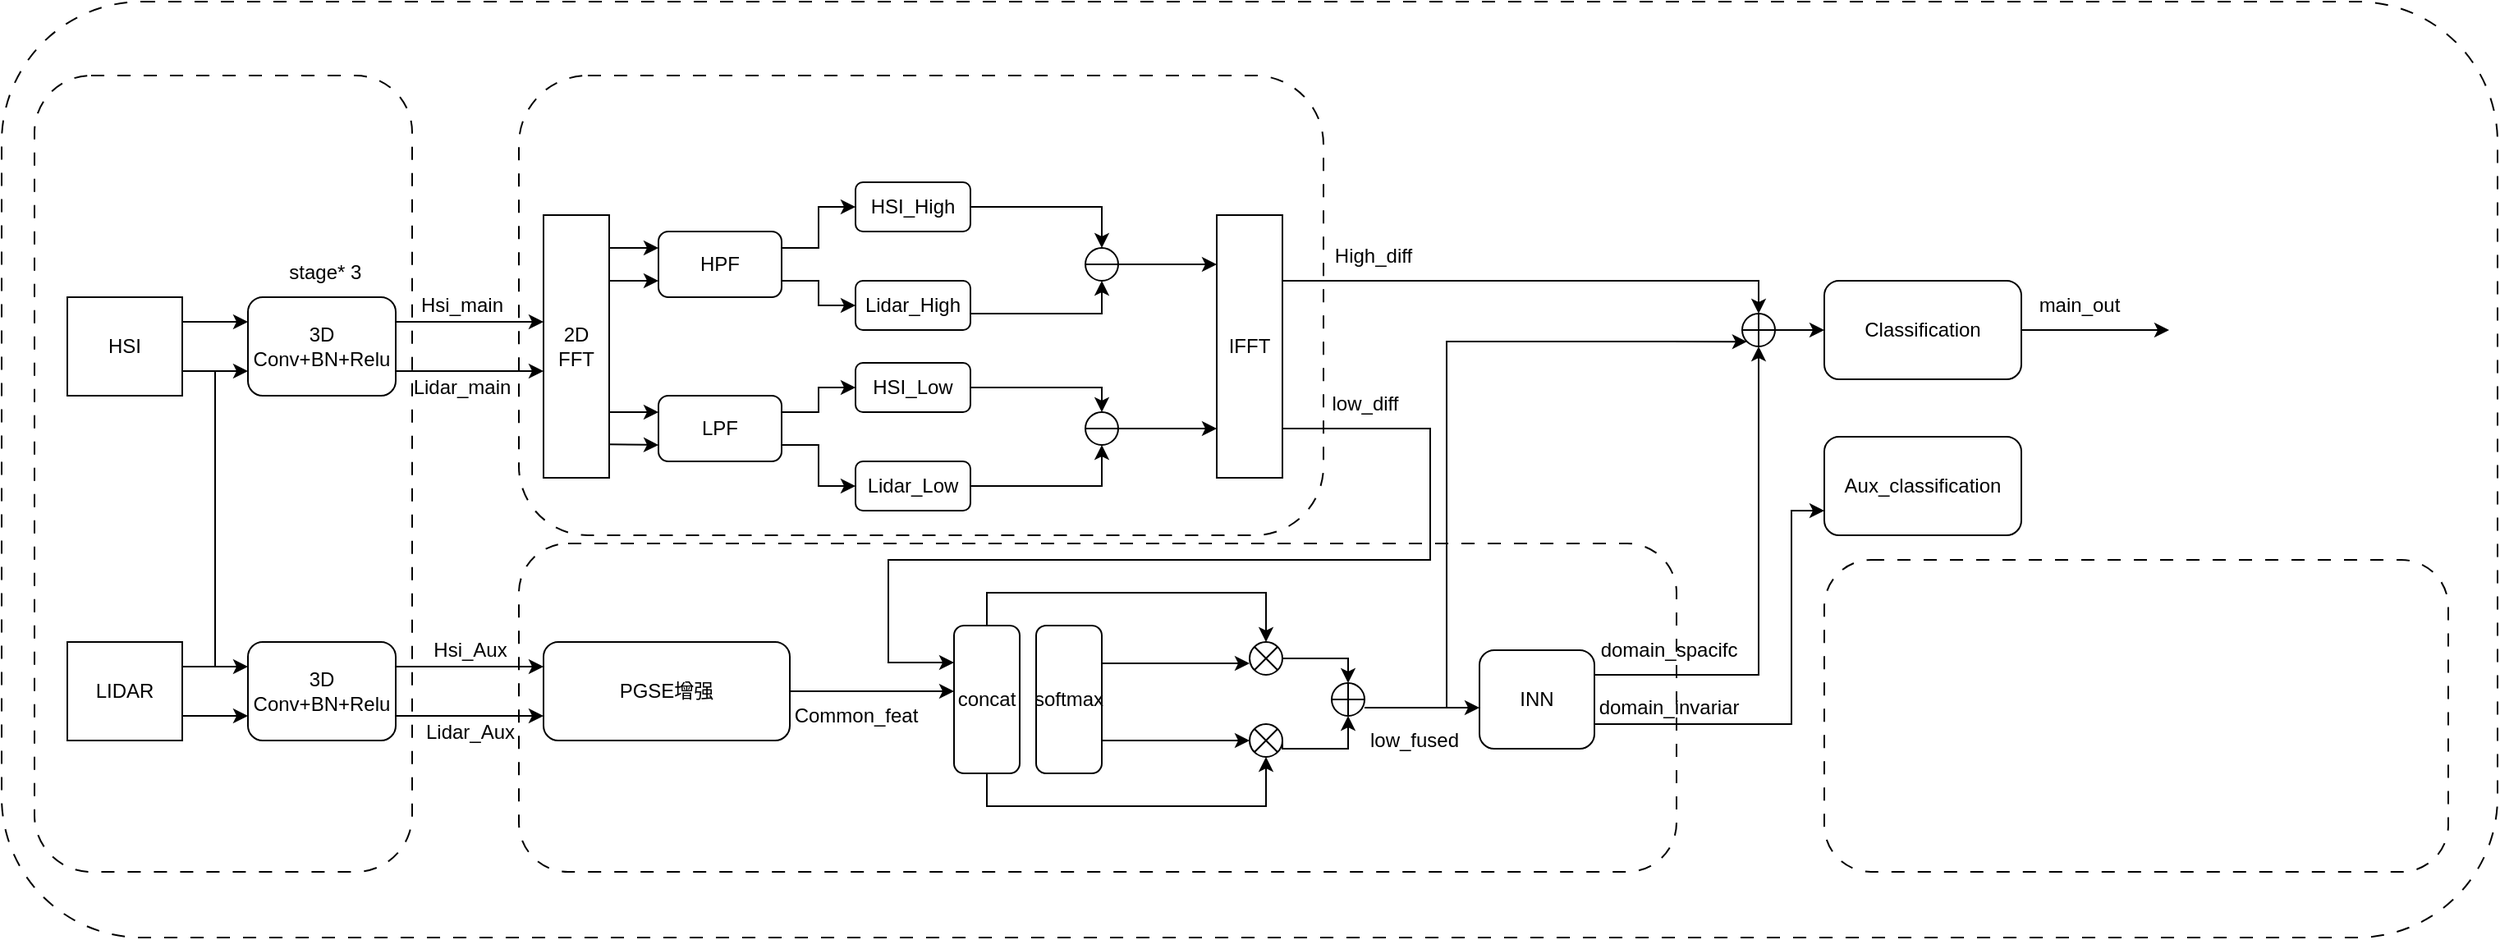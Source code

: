 <mxfile version="28.2.3">
  <diagram name="第 1 页" id="kepm6H9XeUZwfRZU9IKG">
    <mxGraphModel dx="2121" dy="1061" grid="1" gridSize="10" guides="1" tooltips="1" connect="1" arrows="1" fold="1" page="0" pageScale="1" pageWidth="827" pageHeight="1169" math="0" shadow="0">
      <root>
        <mxCell id="0" />
        <mxCell id="1" parent="0" />
        <mxCell id="yN0ZqS6E7n7FuofRWHTt-125" value="" style="rounded=1;whiteSpace=wrap;html=1;glass=0;dashed=1;dashPattern=8 8;" vertex="1" parent="1">
          <mxGeometry x="-170" width="1520" height="570" as="geometry" />
        </mxCell>
        <mxCell id="yN0ZqS6E7n7FuofRWHTt-117" value="Aux_classification" style="whiteSpace=wrap;html=1;rounded=1;glass=0;strokeColor=default;align=center;verticalAlign=middle;fontFamily=Helvetica;fontSize=12;fontColor=default;fillColor=default;" vertex="1" parent="1">
          <mxGeometry x="940" y="265" width="120" height="60" as="geometry" />
        </mxCell>
        <mxCell id="yN0ZqS6E7n7FuofRWHTt-26" value="" style="rounded=1;whiteSpace=wrap;html=1;glass=0;dashed=1;dashPattern=8 8;" vertex="1" parent="1">
          <mxGeometry x="145" y="330" width="705" height="200" as="geometry" />
        </mxCell>
        <mxCell id="yN0ZqS6E7n7FuofRWHTt-124" value="" style="rounded=1;whiteSpace=wrap;html=1;glass=0;dashed=1;dashPattern=8 8;" vertex="1" parent="1">
          <mxGeometry x="-150" y="45" width="230" height="485" as="geometry" />
        </mxCell>
        <mxCell id="yN0ZqS6E7n7FuofRWHTt-141" style="edgeStyle=orthogonalEdgeStyle;rounded=0;orthogonalLoop=1;jettySize=auto;html=1;exitX=1;exitY=0.5;exitDx=0;exitDy=0;fontFamily=Helvetica;fontSize=12;fontColor=default;" edge="1" parent="1" source="yN0ZqS6E7n7FuofRWHTt-116">
          <mxGeometry relative="1" as="geometry">
            <mxPoint x="1150" y="200" as="targetPoint" />
          </mxGeometry>
        </mxCell>
        <mxCell id="yN0ZqS6E7n7FuofRWHTt-116" value="Classification" style="whiteSpace=wrap;html=1;rounded=1;glass=0;strokeColor=default;align=center;verticalAlign=middle;fontFamily=Helvetica;fontSize=12;fontColor=default;fillColor=default;" vertex="1" parent="1">
          <mxGeometry x="940" y="170" width="120" height="60" as="geometry" />
        </mxCell>
        <mxCell id="yN0ZqS6E7n7FuofRWHTt-93" style="rounded=0;orthogonalLoop=1;jettySize=auto;html=1;exitX=1;exitY=0.5;exitDx=0;exitDy=0;entryX=0.5;entryY=0;entryDx=0;entryDy=0;fontFamily=Helvetica;fontSize=12;fontColor=default;" edge="1" parent="1" source="yN0ZqS6E7n7FuofRWHTt-84" target="yN0ZqS6E7n7FuofRWHTt-92">
          <mxGeometry relative="1" as="geometry">
            <Array as="points">
              <mxPoint x="640" y="400" />
              <mxPoint x="650" y="400" />
            </Array>
          </mxGeometry>
        </mxCell>
        <mxCell id="yN0ZqS6E7n7FuofRWHTt-84" value="" style="shape=sumEllipse;perimeter=ellipsePerimeter;whiteSpace=wrap;html=1;backgroundOutline=1;rounded=1;glass=0;strokeColor=default;align=center;verticalAlign=middle;fontFamily=Helvetica;fontSize=12;fontColor=default;fillColor=default;" vertex="1" parent="1">
          <mxGeometry x="590" y="390" width="20" height="20" as="geometry" />
        </mxCell>
        <mxCell id="yN0ZqS6E7n7FuofRWHTt-22" value="" style="rounded=1;whiteSpace=wrap;html=1;glass=0;dashed=1;dashPattern=8 8;" vertex="1" parent="1">
          <mxGeometry x="145" y="45" width="490" height="280" as="geometry" />
        </mxCell>
        <mxCell id="yN0ZqS6E7n7FuofRWHTt-17" style="edgeStyle=orthogonalEdgeStyle;rounded=0;orthogonalLoop=1;jettySize=auto;html=1;exitX=1;exitY=0.25;exitDx=0;exitDy=0;entryX=0;entryY=0.25;entryDx=0;entryDy=0;" edge="1" parent="1" source="487GCon45YnXLSpWe-tB-1" target="yN0ZqS6E7n7FuofRWHTt-2">
          <mxGeometry relative="1" as="geometry" />
        </mxCell>
        <mxCell id="yN0ZqS6E7n7FuofRWHTt-18" style="edgeStyle=orthogonalEdgeStyle;rounded=0;orthogonalLoop=1;jettySize=auto;html=1;exitX=1;exitY=0.75;exitDx=0;exitDy=0;entryX=0;entryY=0.25;entryDx=0;entryDy=0;" edge="1" parent="1" source="487GCon45YnXLSpWe-tB-1" target="yN0ZqS6E7n7FuofRWHTt-5">
          <mxGeometry relative="1" as="geometry" />
        </mxCell>
        <mxCell id="487GCon45YnXLSpWe-tB-1" value="HSI" style="rounded=0;whiteSpace=wrap;html=1;" parent="1" vertex="1">
          <mxGeometry x="-130" y="180" width="70" height="60" as="geometry" />
        </mxCell>
        <mxCell id="yN0ZqS6E7n7FuofRWHTt-19" style="edgeStyle=orthogonalEdgeStyle;rounded=0;orthogonalLoop=1;jettySize=auto;html=1;exitX=1;exitY=0.25;exitDx=0;exitDy=0;entryX=0;entryY=0.75;entryDx=0;entryDy=0;" edge="1" parent="1" source="yN0ZqS6E7n7FuofRWHTt-1" target="yN0ZqS6E7n7FuofRWHTt-2">
          <mxGeometry relative="1" as="geometry" />
        </mxCell>
        <mxCell id="yN0ZqS6E7n7FuofRWHTt-20" style="edgeStyle=orthogonalEdgeStyle;rounded=0;orthogonalLoop=1;jettySize=auto;html=1;exitX=1;exitY=0.75;exitDx=0;exitDy=0;entryX=0;entryY=0.75;entryDx=0;entryDy=0;" edge="1" parent="1" source="yN0ZqS6E7n7FuofRWHTt-1" target="yN0ZqS6E7n7FuofRWHTt-5">
          <mxGeometry relative="1" as="geometry" />
        </mxCell>
        <mxCell id="yN0ZqS6E7n7FuofRWHTt-1" value="LIDAR" style="rounded=0;whiteSpace=wrap;html=1;" vertex="1" parent="1">
          <mxGeometry x="-130" y="390" width="70" height="60" as="geometry" />
        </mxCell>
        <mxCell id="yN0ZqS6E7n7FuofRWHTt-7" style="edgeStyle=orthogonalEdgeStyle;rounded=0;orthogonalLoop=1;jettySize=auto;html=1;exitX=1;exitY=0.25;exitDx=0;exitDy=0;" edge="1" parent="1" source="yN0ZqS6E7n7FuofRWHTt-2">
          <mxGeometry relative="1" as="geometry">
            <mxPoint x="160" y="195" as="targetPoint" />
          </mxGeometry>
        </mxCell>
        <mxCell id="yN0ZqS6E7n7FuofRWHTt-8" style="edgeStyle=orthogonalEdgeStyle;rounded=0;orthogonalLoop=1;jettySize=auto;html=1;exitX=1;exitY=0.75;exitDx=0;exitDy=0;" edge="1" parent="1" source="yN0ZqS6E7n7FuofRWHTt-2">
          <mxGeometry relative="1" as="geometry">
            <mxPoint x="160" y="225" as="targetPoint" />
          </mxGeometry>
        </mxCell>
        <mxCell id="yN0ZqS6E7n7FuofRWHTt-2" value="3D Conv+BN+Relu" style="rounded=1;whiteSpace=wrap;html=1;" vertex="1" parent="1">
          <mxGeometry x="-20" y="180" width="90" height="60" as="geometry" />
        </mxCell>
        <mxCell id="yN0ZqS6E7n7FuofRWHTt-9" style="edgeStyle=orthogonalEdgeStyle;rounded=0;orthogonalLoop=1;jettySize=auto;html=1;exitX=1;exitY=0.25;exitDx=0;exitDy=0;" edge="1" parent="1" source="yN0ZqS6E7n7FuofRWHTt-5">
          <mxGeometry relative="1" as="geometry">
            <mxPoint x="160" y="405" as="targetPoint" />
          </mxGeometry>
        </mxCell>
        <mxCell id="yN0ZqS6E7n7FuofRWHTt-10" style="edgeStyle=orthogonalEdgeStyle;rounded=0;orthogonalLoop=1;jettySize=auto;html=1;exitX=1;exitY=0.75;exitDx=0;exitDy=0;" edge="1" parent="1" source="yN0ZqS6E7n7FuofRWHTt-5">
          <mxGeometry relative="1" as="geometry">
            <mxPoint x="160" y="435" as="targetPoint" />
          </mxGeometry>
        </mxCell>
        <mxCell id="yN0ZqS6E7n7FuofRWHTt-5" value="3D Conv+BN+Relu" style="rounded=1;whiteSpace=wrap;html=1;" vertex="1" parent="1">
          <mxGeometry x="-20" y="390" width="90" height="60" as="geometry" />
        </mxCell>
        <mxCell id="yN0ZqS6E7n7FuofRWHTt-6" value="&amp;nbsp;stage* 3" style="text;html=1;align=center;verticalAlign=middle;resizable=0;points=[];autosize=1;strokeColor=none;fillColor=none;" vertex="1" parent="1">
          <mxGeometry x="-10" y="150" width="70" height="30" as="geometry" />
        </mxCell>
        <mxCell id="yN0ZqS6E7n7FuofRWHTt-11" value="Hsi_main" style="text;html=1;align=center;verticalAlign=middle;resizable=0;points=[];autosize=1;strokeColor=none;fillColor=none;" vertex="1" parent="1">
          <mxGeometry x="75" y="170" width="70" height="30" as="geometry" />
        </mxCell>
        <mxCell id="yN0ZqS6E7n7FuofRWHTt-13" value="Lidar_main" style="text;html=1;align=center;verticalAlign=middle;resizable=0;points=[];autosize=1;strokeColor=none;fillColor=none;" vertex="1" parent="1">
          <mxGeometry x="70" y="220" width="80" height="30" as="geometry" />
        </mxCell>
        <mxCell id="yN0ZqS6E7n7FuofRWHTt-14" value="Hsi_Aux" style="text;html=1;align=center;verticalAlign=middle;resizable=0;points=[];autosize=1;strokeColor=none;fillColor=none;" vertex="1" parent="1">
          <mxGeometry x="80" y="380" width="70" height="30" as="geometry" />
        </mxCell>
        <mxCell id="yN0ZqS6E7n7FuofRWHTt-15" value="Lidar_Aux" style="text;html=1;align=center;verticalAlign=middle;resizable=0;points=[];autosize=1;strokeColor=none;fillColor=none;" vertex="1" parent="1">
          <mxGeometry x="75" y="430" width="80" height="30" as="geometry" />
        </mxCell>
        <mxCell id="yN0ZqS6E7n7FuofRWHTt-30" style="edgeStyle=orthogonalEdgeStyle;rounded=0;orthogonalLoop=1;jettySize=auto;html=1;exitX=1;exitY=0.25;exitDx=0;exitDy=0;entryX=0;entryY=0.75;entryDx=0;entryDy=0;fontFamily=Helvetica;fontSize=12;fontColor=default;" edge="1" parent="1" source="yN0ZqS6E7n7FuofRWHTt-23" target="yN0ZqS6E7n7FuofRWHTt-27">
          <mxGeometry relative="1" as="geometry" />
        </mxCell>
        <mxCell id="yN0ZqS6E7n7FuofRWHTt-23" value="2D FFT" style="rounded=1;whiteSpace=wrap;html=1;arcSize=0;" vertex="1" parent="1">
          <mxGeometry x="160" y="130" width="40" height="160" as="geometry" />
        </mxCell>
        <mxCell id="yN0ZqS6E7n7FuofRWHTt-43" style="edgeStyle=orthogonalEdgeStyle;rounded=0;orthogonalLoop=1;jettySize=auto;html=1;exitX=1;exitY=0.25;exitDx=0;exitDy=0;entryX=0;entryY=0.5;entryDx=0;entryDy=0;fontFamily=Helvetica;fontSize=12;fontColor=default;" edge="1" parent="1" source="yN0ZqS6E7n7FuofRWHTt-27" target="yN0ZqS6E7n7FuofRWHTt-38">
          <mxGeometry relative="1" as="geometry" />
        </mxCell>
        <mxCell id="yN0ZqS6E7n7FuofRWHTt-44" style="edgeStyle=orthogonalEdgeStyle;rounded=0;orthogonalLoop=1;jettySize=auto;html=1;exitX=1;exitY=0.75;exitDx=0;exitDy=0;entryX=0;entryY=0.5;entryDx=0;entryDy=0;fontFamily=Helvetica;fontSize=12;fontColor=default;" edge="1" parent="1" source="yN0ZqS6E7n7FuofRWHTt-27" target="yN0ZqS6E7n7FuofRWHTt-40">
          <mxGeometry relative="1" as="geometry" />
        </mxCell>
        <mxCell id="yN0ZqS6E7n7FuofRWHTt-27" value="HPF" style="rounded=1;whiteSpace=wrap;html=1;glass=0;strokeColor=default;align=center;verticalAlign=middle;fontFamily=Helvetica;fontSize=12;fontColor=default;fillColor=default;" vertex="1" parent="1">
          <mxGeometry x="230" y="140" width="75" height="40" as="geometry" />
        </mxCell>
        <mxCell id="yN0ZqS6E7n7FuofRWHTt-45" style="edgeStyle=orthogonalEdgeStyle;rounded=0;orthogonalLoop=1;jettySize=auto;html=1;exitX=1;exitY=0.25;exitDx=0;exitDy=0;entryX=0;entryY=0.5;entryDx=0;entryDy=0;fontFamily=Helvetica;fontSize=12;fontColor=default;" edge="1" parent="1" source="yN0ZqS6E7n7FuofRWHTt-28" target="yN0ZqS6E7n7FuofRWHTt-39">
          <mxGeometry relative="1" as="geometry" />
        </mxCell>
        <mxCell id="yN0ZqS6E7n7FuofRWHTt-46" style="edgeStyle=orthogonalEdgeStyle;rounded=0;orthogonalLoop=1;jettySize=auto;html=1;exitX=1;exitY=0.75;exitDx=0;exitDy=0;fontFamily=Helvetica;fontSize=12;fontColor=default;" edge="1" parent="1" source="yN0ZqS6E7n7FuofRWHTt-28" target="yN0ZqS6E7n7FuofRWHTt-42">
          <mxGeometry relative="1" as="geometry" />
        </mxCell>
        <mxCell id="yN0ZqS6E7n7FuofRWHTt-28" value="LPF" style="rounded=1;whiteSpace=wrap;html=1;glass=0;strokeColor=default;align=center;verticalAlign=middle;fontFamily=Helvetica;fontSize=12;fontColor=default;fillColor=default;" vertex="1" parent="1">
          <mxGeometry x="230" y="240" width="75" height="40" as="geometry" />
        </mxCell>
        <mxCell id="yN0ZqS6E7n7FuofRWHTt-34" value="" style="endArrow=classic;html=1;rounded=0;fontFamily=Helvetica;fontSize=12;fontColor=default;entryX=0;entryY=0.25;entryDx=0;entryDy=0;" edge="1" parent="1" target="yN0ZqS6E7n7FuofRWHTt-27">
          <mxGeometry width="50" height="50" relative="1" as="geometry">
            <mxPoint x="200" y="150" as="sourcePoint" />
            <mxPoint x="250" y="110" as="targetPoint" />
            <Array as="points" />
          </mxGeometry>
        </mxCell>
        <mxCell id="yN0ZqS6E7n7FuofRWHTt-35" value="" style="endArrow=classic;html=1;rounded=0;fontFamily=Helvetica;fontSize=12;fontColor=default;entryX=0;entryY=0.25;entryDx=0;entryDy=0;exitX=1;exitY=0.75;exitDx=0;exitDy=0;" edge="1" parent="1" source="yN0ZqS6E7n7FuofRWHTt-23" target="yN0ZqS6E7n7FuofRWHTt-28">
          <mxGeometry width="50" height="50" relative="1" as="geometry">
            <mxPoint x="210" y="140" as="sourcePoint" />
            <mxPoint x="240" y="140" as="targetPoint" />
            <Array as="points" />
          </mxGeometry>
        </mxCell>
        <mxCell id="yN0ZqS6E7n7FuofRWHTt-36" value="" style="endArrow=classic;html=1;rounded=0;fontFamily=Helvetica;fontSize=12;fontColor=default;entryX=0;entryY=0.75;entryDx=0;entryDy=0;exitX=0.992;exitY=0.873;exitDx=0;exitDy=0;exitPerimeter=0;" edge="1" parent="1" source="yN0ZqS6E7n7FuofRWHTt-23" target="yN0ZqS6E7n7FuofRWHTt-28">
          <mxGeometry width="50" height="50" relative="1" as="geometry">
            <mxPoint x="210" y="240" as="sourcePoint" />
            <mxPoint x="240" y="240" as="targetPoint" />
            <Array as="points" />
          </mxGeometry>
        </mxCell>
        <mxCell id="yN0ZqS6E7n7FuofRWHTt-47" style="edgeStyle=orthogonalEdgeStyle;rounded=0;orthogonalLoop=1;jettySize=auto;html=1;exitX=1;exitY=0.5;exitDx=0;exitDy=0;fontFamily=Helvetica;fontSize=12;fontColor=default;" edge="1" parent="1" source="yN0ZqS6E7n7FuofRWHTt-51">
          <mxGeometry relative="1" as="geometry">
            <mxPoint x="510" y="160" as="targetPoint" />
          </mxGeometry>
        </mxCell>
        <mxCell id="yN0ZqS6E7n7FuofRWHTt-38" value="HSI_High" style="rounded=1;whiteSpace=wrap;html=1;glass=0;strokeColor=default;align=center;verticalAlign=middle;fontFamily=Helvetica;fontSize=12;fontColor=default;fillColor=default;" vertex="1" parent="1">
          <mxGeometry x="350" y="110" width="70" height="30" as="geometry" />
        </mxCell>
        <mxCell id="yN0ZqS6E7n7FuofRWHTt-55" style="edgeStyle=orthogonalEdgeStyle;rounded=0;orthogonalLoop=1;jettySize=auto;html=1;exitX=1;exitY=0.5;exitDx=0;exitDy=0;entryX=0.5;entryY=0;entryDx=0;entryDy=0;fontFamily=Helvetica;fontSize=12;fontColor=default;" edge="1" parent="1" source="yN0ZqS6E7n7FuofRWHTt-39" target="yN0ZqS6E7n7FuofRWHTt-54">
          <mxGeometry relative="1" as="geometry">
            <Array as="points">
              <mxPoint x="500" y="235" />
            </Array>
          </mxGeometry>
        </mxCell>
        <mxCell id="yN0ZqS6E7n7FuofRWHTt-39" value="HSI_Low" style="rounded=1;whiteSpace=wrap;html=1;glass=0;strokeColor=default;align=center;verticalAlign=middle;fontFamily=Helvetica;fontSize=12;fontColor=default;fillColor=default;" vertex="1" parent="1">
          <mxGeometry x="350" y="220" width="70" height="30" as="geometry" />
        </mxCell>
        <mxCell id="yN0ZqS6E7n7FuofRWHTt-53" style="edgeStyle=orthogonalEdgeStyle;rounded=0;orthogonalLoop=1;jettySize=auto;html=1;exitX=1;exitY=0.5;exitDx=0;exitDy=0;entryX=0.5;entryY=1;entryDx=0;entryDy=0;fontFamily=Helvetica;fontSize=12;fontColor=default;" edge="1" parent="1" source="yN0ZqS6E7n7FuofRWHTt-40" target="yN0ZqS6E7n7FuofRWHTt-51">
          <mxGeometry relative="1" as="geometry">
            <Array as="points">
              <mxPoint x="390" y="190" />
              <mxPoint x="500" y="190" />
            </Array>
          </mxGeometry>
        </mxCell>
        <mxCell id="yN0ZqS6E7n7FuofRWHTt-40" value="Lidar_High" style="rounded=1;whiteSpace=wrap;html=1;glass=0;strokeColor=default;align=center;verticalAlign=middle;fontFamily=Helvetica;fontSize=12;fontColor=default;fillColor=default;" vertex="1" parent="1">
          <mxGeometry x="350" y="170" width="70" height="30" as="geometry" />
        </mxCell>
        <mxCell id="yN0ZqS6E7n7FuofRWHTt-56" style="edgeStyle=orthogonalEdgeStyle;rounded=0;orthogonalLoop=1;jettySize=auto;html=1;exitX=1;exitY=0.5;exitDx=0;exitDy=0;entryX=0.5;entryY=1;entryDx=0;entryDy=0;fontFamily=Helvetica;fontSize=12;fontColor=default;" edge="1" parent="1" source="yN0ZqS6E7n7FuofRWHTt-42" target="yN0ZqS6E7n7FuofRWHTt-54">
          <mxGeometry relative="1" as="geometry" />
        </mxCell>
        <mxCell id="yN0ZqS6E7n7FuofRWHTt-42" value="Lidar_Low" style="rounded=1;whiteSpace=wrap;html=1;glass=0;strokeColor=default;align=center;verticalAlign=middle;fontFamily=Helvetica;fontSize=12;fontColor=default;fillColor=default;" vertex="1" parent="1">
          <mxGeometry x="350" y="280" width="70" height="30" as="geometry" />
        </mxCell>
        <mxCell id="yN0ZqS6E7n7FuofRWHTt-52" value="" style="edgeStyle=orthogonalEdgeStyle;rounded=0;orthogonalLoop=1;jettySize=auto;html=1;exitX=1;exitY=0.5;exitDx=0;exitDy=0;fontFamily=Helvetica;fontSize=12;fontColor=default;" edge="1" parent="1" source="yN0ZqS6E7n7FuofRWHTt-38" target="yN0ZqS6E7n7FuofRWHTt-51">
          <mxGeometry relative="1" as="geometry">
            <mxPoint x="510" y="160" as="targetPoint" />
            <mxPoint x="390" y="125" as="sourcePoint" />
          </mxGeometry>
        </mxCell>
        <mxCell id="yN0ZqS6E7n7FuofRWHTt-57" style="edgeStyle=orthogonalEdgeStyle;rounded=0;orthogonalLoop=1;jettySize=auto;html=1;exitX=1;exitY=0.5;exitDx=0;exitDy=0;fontFamily=Helvetica;fontSize=12;fontColor=default;" edge="1" parent="1" source="yN0ZqS6E7n7FuofRWHTt-51">
          <mxGeometry relative="1" as="geometry">
            <mxPoint x="570" y="160" as="targetPoint" />
          </mxGeometry>
        </mxCell>
        <mxCell id="yN0ZqS6E7n7FuofRWHTt-51" value="" style="shape=lineEllipse;perimeter=ellipsePerimeter;whiteSpace=wrap;html=1;backgroundOutline=1;rounded=1;glass=0;strokeColor=default;align=center;verticalAlign=middle;fontFamily=Helvetica;fontSize=12;fontColor=default;fillColor=default;" vertex="1" parent="1">
          <mxGeometry x="490" y="150" width="20" height="20" as="geometry" />
        </mxCell>
        <mxCell id="yN0ZqS6E7n7FuofRWHTt-61" style="edgeStyle=orthogonalEdgeStyle;rounded=0;orthogonalLoop=1;jettySize=auto;html=1;exitX=1;exitY=0.5;exitDx=0;exitDy=0;fontFamily=Helvetica;fontSize=12;fontColor=default;" edge="1" parent="1" source="yN0ZqS6E7n7FuofRWHTt-54">
          <mxGeometry relative="1" as="geometry">
            <mxPoint x="570" y="260" as="targetPoint" />
          </mxGeometry>
        </mxCell>
        <mxCell id="yN0ZqS6E7n7FuofRWHTt-54" value="" style="shape=lineEllipse;perimeter=ellipsePerimeter;whiteSpace=wrap;html=1;backgroundOutline=1;rounded=1;glass=0;strokeColor=default;align=center;verticalAlign=middle;fontFamily=Helvetica;fontSize=12;fontColor=default;fillColor=default;" vertex="1" parent="1">
          <mxGeometry x="490" y="250" width="20" height="20" as="geometry" />
        </mxCell>
        <mxCell id="yN0ZqS6E7n7FuofRWHTt-59" style="edgeStyle=orthogonalEdgeStyle;rounded=0;orthogonalLoop=1;jettySize=auto;html=1;exitX=1;exitY=0.5;exitDx=0;exitDy=0;fontFamily=Helvetica;fontSize=12;fontColor=default;" edge="1" parent="1" source="yN0ZqS6E7n7FuofRWHTt-58">
          <mxGeometry relative="1" as="geometry">
            <mxPoint x="410" y="420" as="targetPoint" />
          </mxGeometry>
        </mxCell>
        <mxCell id="yN0ZqS6E7n7FuofRWHTt-58" value="PGSE增强" style="rounded=1;whiteSpace=wrap;html=1;glass=0;strokeColor=default;align=center;verticalAlign=middle;fontFamily=Helvetica;fontSize=12;fontColor=default;fillColor=default;" vertex="1" parent="1">
          <mxGeometry x="160" y="390" width="150" height="60" as="geometry" />
        </mxCell>
        <mxCell id="yN0ZqS6E7n7FuofRWHTt-60" value="Common_feat" style="text;html=1;align=center;verticalAlign=middle;resizable=0;points=[];autosize=1;strokeColor=none;fillColor=none;fontFamily=Helvetica;fontSize=12;fontColor=default;" vertex="1" parent="1">
          <mxGeometry x="300" y="420" width="100" height="30" as="geometry" />
        </mxCell>
        <mxCell id="yN0ZqS6E7n7FuofRWHTt-74" style="edgeStyle=orthogonalEdgeStyle;rounded=0;orthogonalLoop=1;jettySize=auto;html=1;exitX=0.958;exitY=0.844;exitDx=0;exitDy=0;fontFamily=Helvetica;fontSize=12;fontColor=default;entryX=0;entryY=0.25;entryDx=0;entryDy=0;exitPerimeter=0;" edge="1" parent="1" source="yN0ZqS6E7n7FuofRWHTt-62" target="yN0ZqS6E7n7FuofRWHTt-75">
          <mxGeometry relative="1" as="geometry">
            <mxPoint x="658" y="250" as="sourcePoint" />
            <mxPoint x="400" y="348.34" as="targetPoint" />
            <Array as="points">
              <mxPoint x="608" y="260" />
              <mxPoint x="700" y="260" />
              <mxPoint x="700" y="340" />
              <mxPoint x="370" y="340" />
              <mxPoint x="370" y="403" />
            </Array>
          </mxGeometry>
        </mxCell>
        <mxCell id="yN0ZqS6E7n7FuofRWHTt-137" style="edgeStyle=orthogonalEdgeStyle;rounded=0;orthogonalLoop=1;jettySize=auto;html=1;exitX=1;exitY=0.25;exitDx=0;exitDy=0;entryX=0.5;entryY=0;entryDx=0;entryDy=0;fontFamily=Helvetica;fontSize=12;fontColor=default;" edge="1" parent="1" source="yN0ZqS6E7n7FuofRWHTt-62" target="yN0ZqS6E7n7FuofRWHTt-105">
          <mxGeometry relative="1" as="geometry">
            <Array as="points">
              <mxPoint x="900" y="170" />
            </Array>
          </mxGeometry>
        </mxCell>
        <mxCell id="yN0ZqS6E7n7FuofRWHTt-62" value="IFFT" style="rounded=1;whiteSpace=wrap;html=1;arcSize=0;" vertex="1" parent="1">
          <mxGeometry x="570" y="130" width="40" height="160" as="geometry" />
        </mxCell>
        <mxCell id="yN0ZqS6E7n7FuofRWHTt-65" value="High_diff" style="text;html=1;align=center;verticalAlign=middle;resizable=0;points=[];autosize=1;strokeColor=none;fillColor=none;fontFamily=Helvetica;fontSize=12;fontColor=default;" vertex="1" parent="1">
          <mxGeometry x="630" y="140" width="70" height="30" as="geometry" />
        </mxCell>
        <mxCell id="yN0ZqS6E7n7FuofRWHTt-67" value="low_diff" style="text;html=1;align=center;verticalAlign=middle;resizable=0;points=[];autosize=1;strokeColor=none;fillColor=none;fontFamily=Helvetica;fontSize=12;fontColor=default;" vertex="1" parent="1">
          <mxGeometry x="630" y="230" width="60" height="30" as="geometry" />
        </mxCell>
        <mxCell id="yN0ZqS6E7n7FuofRWHTt-88" style="edgeStyle=orthogonalEdgeStyle;rounded=0;orthogonalLoop=1;jettySize=auto;html=1;exitX=0.5;exitY=0;exitDx=0;exitDy=0;entryX=0.5;entryY=0;entryDx=0;entryDy=0;fontFamily=Helvetica;fontSize=12;fontColor=default;" edge="1" parent="1" source="yN0ZqS6E7n7FuofRWHTt-75" target="yN0ZqS6E7n7FuofRWHTt-84">
          <mxGeometry relative="1" as="geometry" />
        </mxCell>
        <mxCell id="yN0ZqS6E7n7FuofRWHTt-89" style="edgeStyle=orthogonalEdgeStyle;rounded=0;orthogonalLoop=1;jettySize=auto;html=1;exitX=0.5;exitY=1;exitDx=0;exitDy=0;entryX=0.5;entryY=1;entryDx=0;entryDy=0;fontFamily=Helvetica;fontSize=12;fontColor=default;" edge="1" parent="1" source="yN0ZqS6E7n7FuofRWHTt-75" target="yN0ZqS6E7n7FuofRWHTt-85">
          <mxGeometry relative="1" as="geometry" />
        </mxCell>
        <mxCell id="yN0ZqS6E7n7FuofRWHTt-75" value="concat" style="rounded=1;whiteSpace=wrap;html=1;glass=0;strokeColor=default;align=center;verticalAlign=middle;fontFamily=Helvetica;fontSize=12;fontColor=default;fillColor=default;" vertex="1" parent="1">
          <mxGeometry x="410" y="380" width="40" height="90" as="geometry" />
        </mxCell>
        <mxCell id="yN0ZqS6E7n7FuofRWHTt-82" style="rounded=0;orthogonalLoop=1;jettySize=auto;html=1;fontFamily=Helvetica;fontSize=12;fontColor=default;" edge="1" parent="1">
          <mxGeometry relative="1" as="geometry">
            <mxPoint x="590" y="403" as="targetPoint" />
            <mxPoint x="500" y="403" as="sourcePoint" />
          </mxGeometry>
        </mxCell>
        <mxCell id="yN0ZqS6E7n7FuofRWHTt-83" style="rounded=0;orthogonalLoop=1;jettySize=auto;html=1;exitX=1;exitY=0.778;exitDx=0;exitDy=0;fontFamily=Helvetica;fontSize=12;fontColor=default;entryX=0;entryY=0.5;entryDx=0;entryDy=0;exitPerimeter=0;" edge="1" parent="1" source="yN0ZqS6E7n7FuofRWHTt-77" target="yN0ZqS6E7n7FuofRWHTt-85">
          <mxGeometry relative="1" as="geometry">
            <mxPoint x="590" y="440" as="targetPoint" />
          </mxGeometry>
        </mxCell>
        <mxCell id="yN0ZqS6E7n7FuofRWHTt-77" value="softmax" style="rounded=1;whiteSpace=wrap;html=1;glass=0;strokeColor=default;align=center;verticalAlign=middle;fontFamily=Helvetica;fontSize=12;fontColor=default;fillColor=default;" vertex="1" parent="1">
          <mxGeometry x="460" y="380" width="40" height="90" as="geometry" />
        </mxCell>
        <mxCell id="yN0ZqS6E7n7FuofRWHTt-94" style="edgeStyle=orthogonalEdgeStyle;rounded=0;orthogonalLoop=1;jettySize=auto;html=1;exitX=1;exitY=0.5;exitDx=0;exitDy=0;entryX=0.5;entryY=1;entryDx=0;entryDy=0;fontFamily=Helvetica;fontSize=12;fontColor=default;" edge="1" parent="1" source="yN0ZqS6E7n7FuofRWHTt-85" target="yN0ZqS6E7n7FuofRWHTt-92">
          <mxGeometry relative="1" as="geometry">
            <Array as="points">
              <mxPoint x="610" y="455" />
              <mxPoint x="650" y="455" />
            </Array>
          </mxGeometry>
        </mxCell>
        <mxCell id="yN0ZqS6E7n7FuofRWHTt-85" value="&lt;span style=&quot;color: rgba(0, 0, 0, 0); font-family: monospace; font-size: 0px; text-align: start; text-wrap-mode: nowrap;&quot;&gt;%3CmxGraphModel%3E%3Croot%3E%3CmxCell%20id%3D%220%22%2F%3E%3CmxCell%20id%3D%221%22%20parent%3D%220%22%2F%3E%3CmxCell%20id%3D%222%22%20value%3D%22%22%20style%3D%22rounded%3D1%3BwhiteSpace%3Dwrap%3Bhtml%3D1%3Bglass%3D0%3Bdashed%3D1%3BdashPattern%3D8%208%3B%22%20vertex%3D%221%22%20parent%3D%221%22%3E%3CmxGeometry%20x%3D%22140%22%20y%3D%2245%22%20width%3D%22490%22%20height%3D%22280%22%20as%3D%22geometry%22%2F%3E%3C%2FmxCell%3E%3C%2Froot%3E%3C%2FmxGraphModel%3E&lt;/span&gt;" style="shape=sumEllipse;perimeter=ellipsePerimeter;whiteSpace=wrap;html=1;backgroundOutline=1;rounded=1;glass=0;strokeColor=default;align=center;verticalAlign=middle;fontFamily=Helvetica;fontSize=12;fontColor=default;fillColor=default;" vertex="1" parent="1">
          <mxGeometry x="590" y="440" width="20" height="20" as="geometry" />
        </mxCell>
        <mxCell id="yN0ZqS6E7n7FuofRWHTt-95" style="rounded=0;orthogonalLoop=1;jettySize=auto;html=1;exitX=1;exitY=0.5;exitDx=0;exitDy=0;fontFamily=Helvetica;fontSize=12;fontColor=default;entryX=0;entryY=0.5;entryDx=0;entryDy=0;" edge="1" parent="1">
          <mxGeometry relative="1" as="geometry">
            <mxPoint x="730" y="430" as="targetPoint" />
            <mxPoint x="660" y="430" as="sourcePoint" />
            <Array as="points">
              <mxPoint x="710" y="430" />
            </Array>
          </mxGeometry>
        </mxCell>
        <mxCell id="yN0ZqS6E7n7FuofRWHTt-92" value="" style="shape=orEllipse;perimeter=ellipsePerimeter;whiteSpace=wrap;html=1;backgroundOutline=1;rounded=1;glass=0;strokeColor=default;align=center;verticalAlign=middle;fontFamily=Helvetica;fontSize=12;fontColor=default;fillColor=default;" vertex="1" parent="1">
          <mxGeometry x="640" y="415" width="20" height="20" as="geometry" />
        </mxCell>
        <mxCell id="yN0ZqS6E7n7FuofRWHTt-106" style="edgeStyle=orthogonalEdgeStyle;rounded=0;orthogonalLoop=1;jettySize=auto;html=1;exitX=1;exitY=0.25;exitDx=0;exitDy=0;entryX=0.5;entryY=1;entryDx=0;entryDy=0;fontFamily=Helvetica;fontSize=12;fontColor=default;" edge="1" parent="1" source="yN0ZqS6E7n7FuofRWHTt-96" target="yN0ZqS6E7n7FuofRWHTt-105">
          <mxGeometry relative="1" as="geometry">
            <Array as="points">
              <mxPoint x="900" y="410" />
            </Array>
          </mxGeometry>
        </mxCell>
        <mxCell id="yN0ZqS6E7n7FuofRWHTt-139" style="edgeStyle=orthogonalEdgeStyle;rounded=0;orthogonalLoop=1;jettySize=auto;html=1;exitX=1;exitY=0.75;exitDx=0;exitDy=0;entryX=0;entryY=0.75;entryDx=0;entryDy=0;fontFamily=Helvetica;fontSize=12;fontColor=default;" edge="1" parent="1" source="yN0ZqS6E7n7FuofRWHTt-96" target="yN0ZqS6E7n7FuofRWHTt-117">
          <mxGeometry relative="1" as="geometry">
            <Array as="points">
              <mxPoint x="920" y="440" />
              <mxPoint x="920" y="310" />
            </Array>
          </mxGeometry>
        </mxCell>
        <mxCell id="yN0ZqS6E7n7FuofRWHTt-96" value="INN" style="rounded=1;whiteSpace=wrap;html=1;glass=0;strokeColor=default;align=center;verticalAlign=middle;fontFamily=Helvetica;fontSize=12;fontColor=default;fillColor=default;" vertex="1" parent="1">
          <mxGeometry x="730" y="395" width="70" height="60" as="geometry" />
        </mxCell>
        <mxCell id="yN0ZqS6E7n7FuofRWHTt-100" value="domain_spacifc" style="text;html=1;align=center;verticalAlign=middle;resizable=0;points=[];autosize=1;strokeColor=none;fillColor=none;fontFamily=Helvetica;fontSize=12;fontColor=default;" vertex="1" parent="1">
          <mxGeometry x="790" y="380" width="110" height="30" as="geometry" />
        </mxCell>
        <mxCell id="yN0ZqS6E7n7FuofRWHTt-103" value="domain_invariar" style="text;html=1;align=center;verticalAlign=middle;resizable=0;points=[];autosize=1;strokeColor=none;fillColor=none;fontFamily=Helvetica;fontSize=12;fontColor=default;" vertex="1" parent="1">
          <mxGeometry x="790" y="415" width="110" height="30" as="geometry" />
        </mxCell>
        <mxCell id="yN0ZqS6E7n7FuofRWHTt-104" value="low_fused" style="text;html=1;align=center;verticalAlign=middle;resizable=0;points=[];autosize=1;strokeColor=none;fillColor=none;fontFamily=Helvetica;fontSize=12;fontColor=default;" vertex="1" parent="1">
          <mxGeometry x="650" y="435" width="80" height="30" as="geometry" />
        </mxCell>
        <mxCell id="yN0ZqS6E7n7FuofRWHTt-140" style="edgeStyle=orthogonalEdgeStyle;rounded=0;orthogonalLoop=1;jettySize=auto;html=1;exitX=1;exitY=0.5;exitDx=0;exitDy=0;fontFamily=Helvetica;fontSize=12;fontColor=default;" edge="1" parent="1" source="yN0ZqS6E7n7FuofRWHTt-105" target="yN0ZqS6E7n7FuofRWHTt-116">
          <mxGeometry relative="1" as="geometry" />
        </mxCell>
        <mxCell id="yN0ZqS6E7n7FuofRWHTt-105" value="" style="shape=orEllipse;perimeter=ellipsePerimeter;whiteSpace=wrap;html=1;backgroundOutline=1;rounded=1;glass=0;strokeColor=default;align=center;verticalAlign=middle;fontFamily=Helvetica;fontSize=12;fontColor=default;fillColor=default;" vertex="1" parent="1">
          <mxGeometry x="890" y="190" width="20" height="20" as="geometry" />
        </mxCell>
        <mxCell id="yN0ZqS6E7n7FuofRWHTt-122" value="main_out" style="text;html=1;align=center;verticalAlign=middle;resizable=0;points=[];autosize=1;strokeColor=none;fillColor=none;fontFamily=Helvetica;fontSize=12;fontColor=default;" vertex="1" parent="1">
          <mxGeometry x="1060" y="170" width="70" height="30" as="geometry" />
        </mxCell>
        <mxCell id="yN0ZqS6E7n7FuofRWHTt-133" value="" style="endArrow=classic;html=1;rounded=0;fontFamily=Helvetica;fontSize=12;fontColor=default;entryX=0;entryY=1;entryDx=0;entryDy=0;" edge="1" parent="1" target="yN0ZqS6E7n7FuofRWHTt-105">
          <mxGeometry width="50" height="50" relative="1" as="geometry">
            <mxPoint x="710" y="430" as="sourcePoint" />
            <mxPoint x="690" y="410" as="targetPoint" />
            <Array as="points">
              <mxPoint x="710" y="207" />
            </Array>
          </mxGeometry>
        </mxCell>
        <mxCell id="yN0ZqS6E7n7FuofRWHTt-142" value="" style="rounded=1;whiteSpace=wrap;html=1;glass=0;dashed=1;dashPattern=8 8;" vertex="1" parent="1">
          <mxGeometry x="940" y="340" width="380" height="190" as="geometry" />
        </mxCell>
      </root>
    </mxGraphModel>
  </diagram>
</mxfile>
